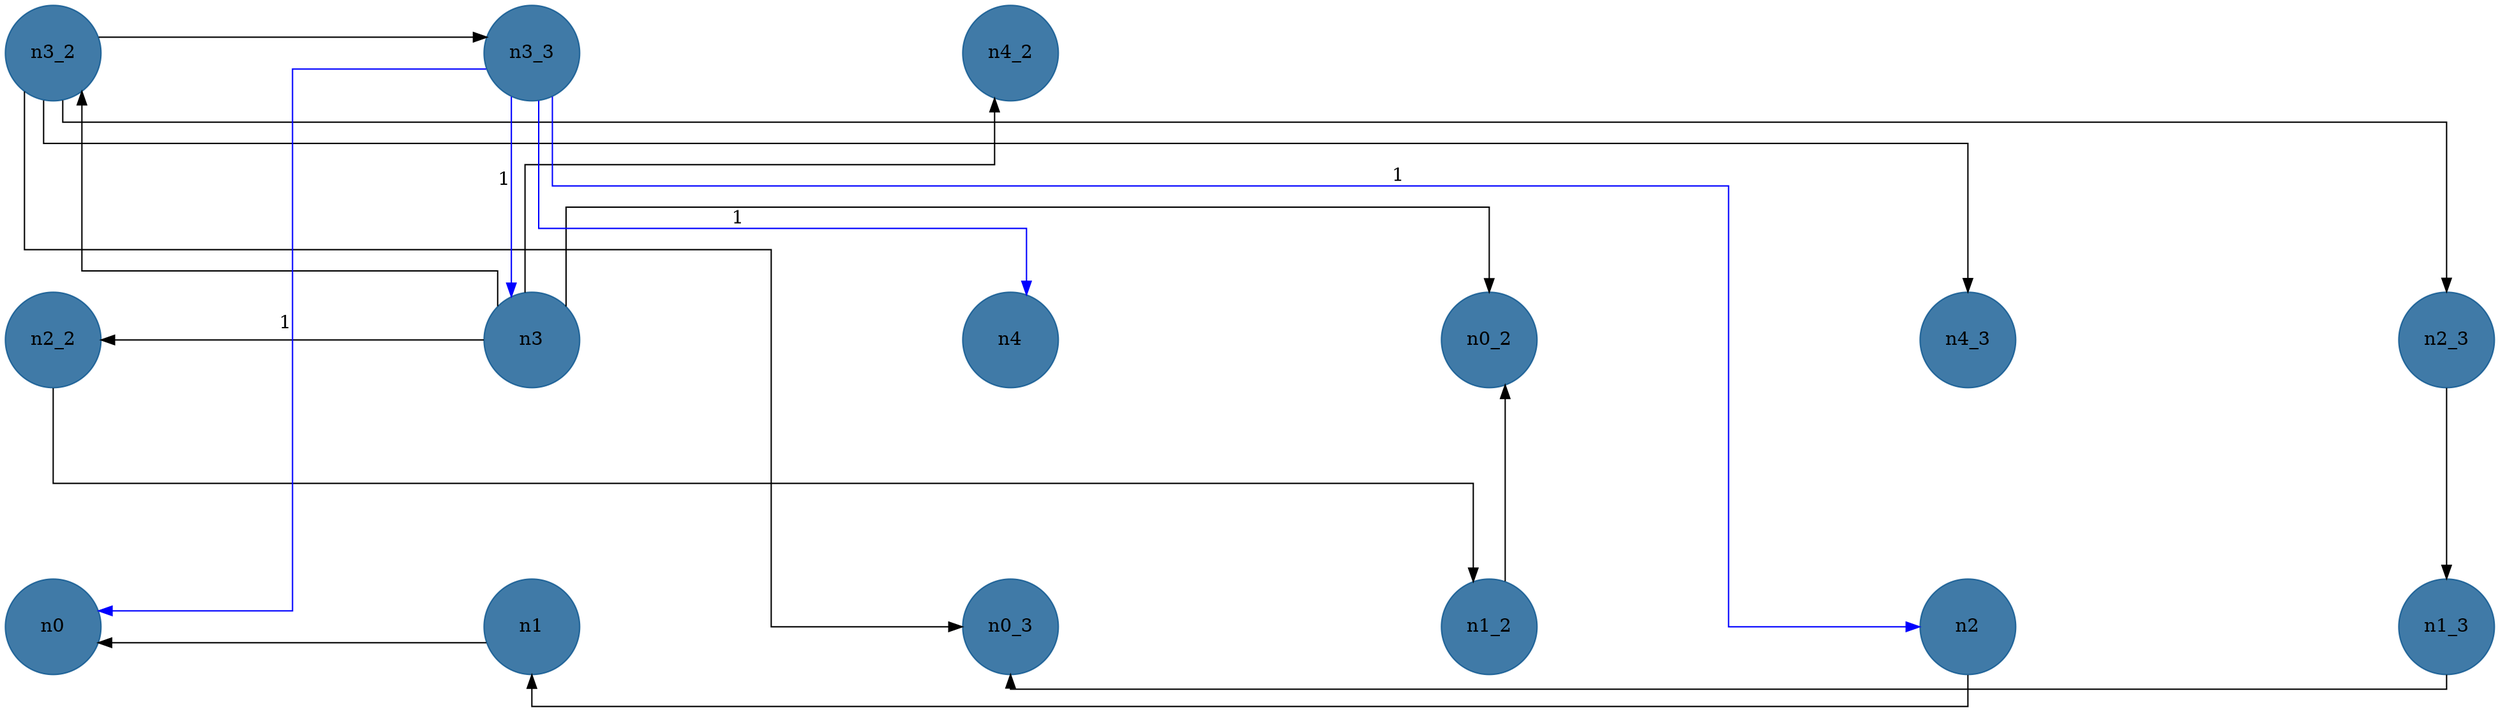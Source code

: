 //do not use DOT to generate pdf use NEATO or FDP
digraph{
layout="neato";
splines="ortho";
n0[shape="ellipse", style="filled", color="#004E8ABF", pos="0,0!", height="1", width="1"];
n1[shape="ellipse", style="filled", color="#004E8ABF", pos="5,0!", height="1", width="1"];
n1 -> n0;
n0_3[shape="ellipse", style="filled", color="#004E8ABF", pos="10,0!", height="1", width="1"];
n1_2[shape="ellipse", style="filled", color="#004E8ABF", pos="15,0!", height="1", width="1"];
n1_2 -> n0_2;
n2[shape="ellipse", style="filled", color="#004E8ABF", pos="20,0!", height="1", width="1"];
n2 -> n1;
n1_3[shape="ellipse", style="filled", color="#004E8ABF", pos="25,0!", height="1", width="1"];
n1_3 -> n0_3;
n2_2[shape="ellipse", style="filled", color="#004E8ABF", pos="0,3!", height="1", width="1"];
n2_2 -> n1_2;
n3[shape="ellipse", style="filled", color="#004E8ABF", pos="5,3!", height="1", width="1"];
n3 -> n3_2;
n3 -> n4_2;
n3 -> n2_2;
n3 -> n0_2;
n4[shape="ellipse", style="filled", color="#004E8ABF", pos="10,3!", height="1", width="1"];
n0_2[shape="ellipse", style="filled", color="#004E8ABF", pos="15,3!", height="1", width="1"];
n4_3[shape="ellipse", style="filled", color="#004E8ABF", pos="20,3!", height="1", width="1"];
n2_3[shape="ellipse", style="filled", color="#004E8ABF", pos="25,3!", height="1", width="1"];
n2_3 -> n1_3;
n3_2[shape="ellipse", style="filled", color="#004E8ABF", pos="0,6!", height="1", width="1"];
n3_2 -> n4_3;
n3_2 -> n2_3;
n3_2 -> n3_3;
n3_2 -> n0_3;
n3_3[shape="ellipse", style="filled", color="#004E8ABF", pos="5,6!", height="1", width="1"];
n3_3 -> n0[constraint=false,color=blue,label="1"];
n3_3 -> n2[constraint=false,color=blue,label="1"];
n3_3 -> n3[constraint=false,color=blue,label="1"];
n3_3 -> n4[constraint=false,color=blue,label="1"];
n4_2[shape="ellipse", style="filled", color="#004E8ABF", pos="10,6!", height="1", width="1"];
}